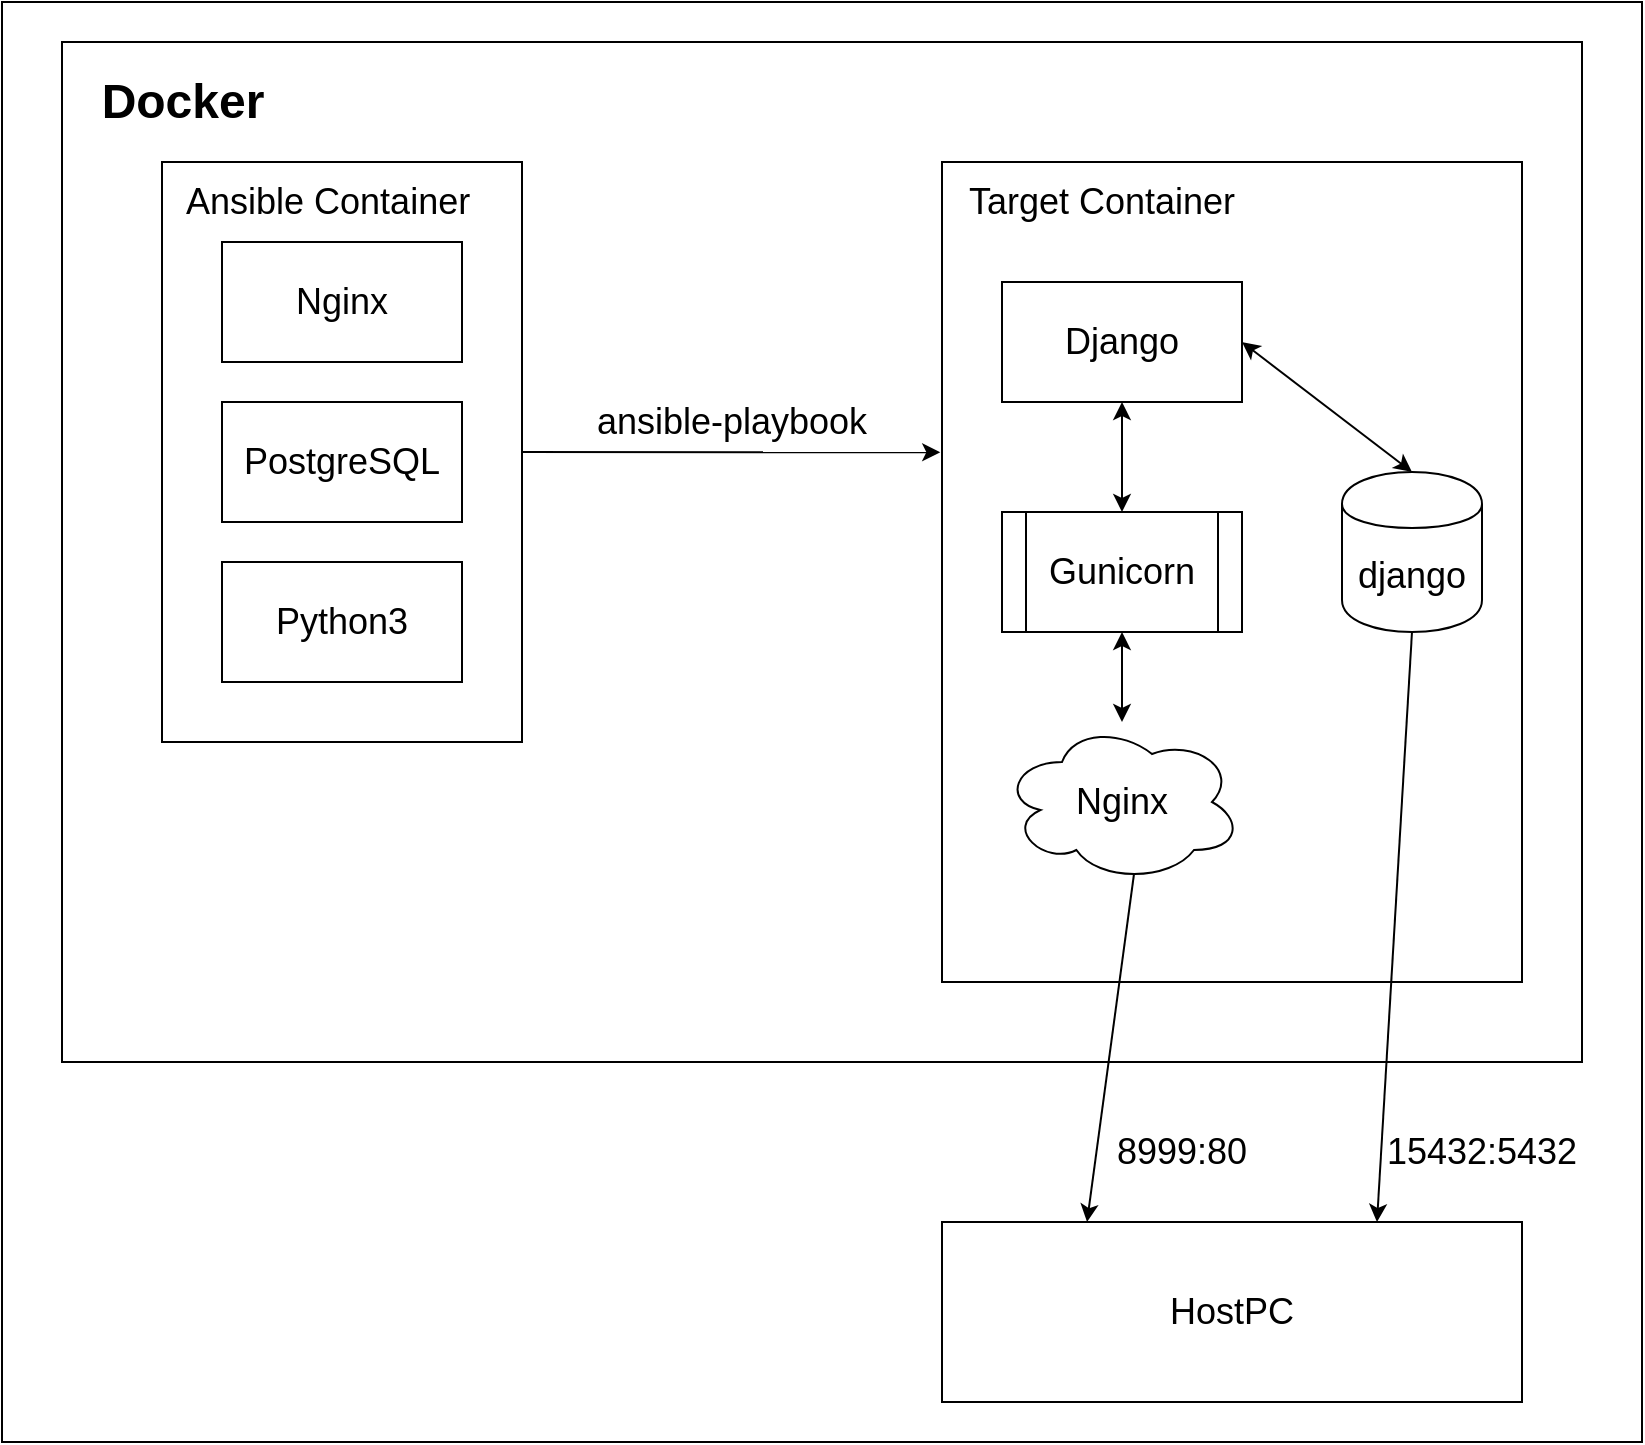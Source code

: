 <mxfile version="13.0.9">
    <diagram id="-yHrvas9mXF-HfNTyfos" name="Page-1">
        <mxGraphModel dx="1066" dy="860" grid="1" gridSize="10" guides="1" tooltips="1" connect="1" arrows="1" fold="1" page="1" pageScale="1" pageWidth="827" pageHeight="1169" math="0" shadow="0">
            <root>
                <mxCell id="0"/>
                <mxCell id="1" parent="0"/>
                <mxCell id="37" value="" style="whiteSpace=wrap;html=1;" parent="1" vertex="1">
                    <mxGeometry width="820" height="720" as="geometry"/>
                </mxCell>
                <mxCell id="15" value="" style="whiteSpace=wrap;html=1;rounded=0;glass=0;fontSize=18;align=center;" parent="1" vertex="1">
                    <mxGeometry x="30" y="20" width="760" height="510" as="geometry"/>
                </mxCell>
                <mxCell id="5" value="" style="whiteSpace=wrap;html=1;rounded=0;glass=0;" parent="1" vertex="1">
                    <mxGeometry x="80" y="80" width="180" height="290" as="geometry"/>
                </mxCell>
                <mxCell id="7" value="Ansible Container" style="text;html=1;strokeColor=none;fillColor=none;align=left;verticalAlign=middle;whiteSpace=wrap;rounded=0;fontSize=18;" parent="1" vertex="1">
                    <mxGeometry x="90" y="85" width="160" height="30" as="geometry"/>
                </mxCell>
                <mxCell id="9" value="Nginx" style="rounded=0;whiteSpace=wrap;html=1;fontSize=18;align=center;" parent="1" vertex="1">
                    <mxGeometry x="110" y="120" width="120" height="60" as="geometry"/>
                </mxCell>
                <mxCell id="10" value="PostgreSQL" style="rounded=0;whiteSpace=wrap;html=1;fontSize=18;align=center;" parent="1" vertex="1">
                    <mxGeometry x="110" y="200" width="120" height="60" as="geometry"/>
                </mxCell>
                <mxCell id="11" value="Python3" style="rounded=0;whiteSpace=wrap;html=1;glass=0;fontSize=18;align=center;" parent="1" vertex="1">
                    <mxGeometry x="110" y="280" width="120" height="60" as="geometry"/>
                </mxCell>
                <mxCell id="12" value="" style="whiteSpace=wrap;html=1;rounded=0;glass=0;fontSize=18;align=center;" parent="1" vertex="1">
                    <mxGeometry x="470" y="80" width="290" height="410" as="geometry"/>
                </mxCell>
                <mxCell id="13" value="Target Container" style="text;html=1;strokeColor=none;fillColor=none;align=center;verticalAlign=middle;whiteSpace=wrap;rounded=0;glass=0;fontSize=18;" parent="1" vertex="1">
                    <mxGeometry x="480" y="90" width="140" height="20" as="geometry"/>
                </mxCell>
                <mxCell id="14" value="" style="endArrow=classic;html=1;fontSize=18;exitX=1;exitY=0.5;exitDx=0;exitDy=0;entryX=-0.003;entryY=0.354;entryDx=0;entryDy=0;entryPerimeter=0;" parent="1" source="5" target="12" edge="1">
                    <mxGeometry width="50" height="50" relative="1" as="geometry">
                        <mxPoint x="300" y="230" as="sourcePoint"/>
                        <mxPoint x="460" y="230" as="targetPoint"/>
                    </mxGeometry>
                </mxCell>
                <mxCell id="16" value="Docker" style="text;strokeColor=none;fillColor=none;html=1;fontSize=24;fontStyle=1;verticalAlign=middle;align=center;rounded=0;glass=0;" parent="1" vertex="1">
                    <mxGeometry x="40" y="30" width="100" height="40" as="geometry"/>
                </mxCell>
                <mxCell id="18" value="django" style="shape=cylinder;whiteSpace=wrap;html=1;boundedLbl=1;backgroundOutline=1;rounded=0;glass=0;fontSize=18;align=center;" parent="1" vertex="1">
                    <mxGeometry x="670" y="235" width="70" height="80" as="geometry"/>
                </mxCell>
                <mxCell id="19" value="ansible-playbook" style="text;html=1;strokeColor=none;fillColor=none;align=center;verticalAlign=middle;whiteSpace=wrap;rounded=0;glass=0;fontSize=18;" parent="1" vertex="1">
                    <mxGeometry x="290" y="200" width="150" height="20" as="geometry"/>
                </mxCell>
                <mxCell id="24" value="Nginx" style="ellipse;shape=cloud;whiteSpace=wrap;html=1;rounded=0;glass=0;fontSize=18;align=center;" parent="1" vertex="1">
                    <mxGeometry x="500" y="360" width="120" height="80" as="geometry"/>
                </mxCell>
                <mxCell id="25" value="Gunicorn" style="shape=process;whiteSpace=wrap;html=1;backgroundOutline=1;rounded=0;glass=0;fontSize=18;align=center;" parent="1" vertex="1">
                    <mxGeometry x="500" y="255" width="120" height="60" as="geometry"/>
                </mxCell>
                <mxCell id="27" value="HostPC" style="whiteSpace=wrap;html=1;rounded=0;glass=0;fontSize=18;align=center;" parent="1" vertex="1">
                    <mxGeometry x="470" y="610" width="290" height="90" as="geometry"/>
                </mxCell>
                <mxCell id="28" value="" style="endArrow=classic;html=1;fontSize=18;exitX=0.55;exitY=0.95;exitDx=0;exitDy=0;exitPerimeter=0;entryX=0.25;entryY=0;entryDx=0;entryDy=0;" parent="1" source="24" target="27" edge="1">
                    <mxGeometry width="50" height="50" relative="1" as="geometry">
                        <mxPoint x="460" y="440" as="sourcePoint"/>
                        <mxPoint x="510" y="390" as="targetPoint"/>
                    </mxGeometry>
                </mxCell>
                <mxCell id="29" value="" style="endArrow=classic;html=1;fontSize=18;exitX=0.5;exitY=1;exitDx=0;exitDy=0;entryX=0.75;entryY=0;entryDx=0;entryDy=0;" parent="1" source="18" target="27" edge="1">
                    <mxGeometry width="50" height="50" relative="1" as="geometry">
                        <mxPoint x="460" y="440" as="sourcePoint"/>
                        <mxPoint x="510" y="390" as="targetPoint"/>
                    </mxGeometry>
                </mxCell>
                <mxCell id="30" value="8999:80" style="text;html=1;strokeColor=none;fillColor=none;align=center;verticalAlign=middle;whiteSpace=wrap;rounded=0;glass=0;fontSize=18;" parent="1" vertex="1">
                    <mxGeometry x="550" y="565" width="80" height="20" as="geometry"/>
                </mxCell>
                <mxCell id="31" value="15432:5432" style="text;html=1;strokeColor=none;fillColor=none;align=center;verticalAlign=middle;whiteSpace=wrap;rounded=0;glass=0;fontSize=18;" parent="1" vertex="1">
                    <mxGeometry x="690" y="565" width="100" height="20" as="geometry"/>
                </mxCell>
                <mxCell id="33" value="&lt;font style=&quot;font-size: 18px&quot;&gt;Django&lt;/font&gt;" style="rounded=0;whiteSpace=wrap;html=1;" parent="1" vertex="1">
                    <mxGeometry x="500" y="140" width="120" height="60" as="geometry"/>
                </mxCell>
                <mxCell id="34" value="" style="endArrow=classic;startArrow=classic;html=1;exitX=0.5;exitY=0;exitDx=0;exitDy=0;entryX=0.5;entryY=1;entryDx=0;entryDy=0;" parent="1" source="25" target="33" edge="1">
                    <mxGeometry width="50" height="50" relative="1" as="geometry">
                        <mxPoint x="510" y="250" as="sourcePoint"/>
                        <mxPoint x="560" y="200" as="targetPoint"/>
                    </mxGeometry>
                </mxCell>
                <mxCell id="35" value="" style="endArrow=classic;startArrow=classic;html=1;entryX=0.5;entryY=1;entryDx=0;entryDy=0;" parent="1" source="24" target="25" edge="1">
                    <mxGeometry width="50" height="50" relative="1" as="geometry">
                        <mxPoint x="390" y="460" as="sourcePoint"/>
                        <mxPoint x="440" y="410" as="targetPoint"/>
                    </mxGeometry>
                </mxCell>
                <mxCell id="36" value="" style="endArrow=classic;startArrow=classic;html=1;entryX=0.5;entryY=0;entryDx=0;entryDy=0;exitX=1;exitY=0.5;exitDx=0;exitDy=0;" parent="1" source="33" target="18" edge="1">
                    <mxGeometry width="50" height="50" relative="1" as="geometry">
                        <mxPoint x="390" y="540" as="sourcePoint"/>
                        <mxPoint x="440" y="490" as="targetPoint"/>
                    </mxGeometry>
                </mxCell>
            </root>
        </mxGraphModel>
    </diagram>
</mxfile>
